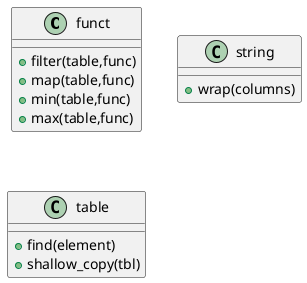 @startuml

class funct {
	+filter(table,func)
	+map(table,func)
	+min(table,func)
	+max(table,func)
}

class string {
	+wrap(columns)
}

class table {
	+find(element)
	+shallow_copy(tbl)
}

@enduml
